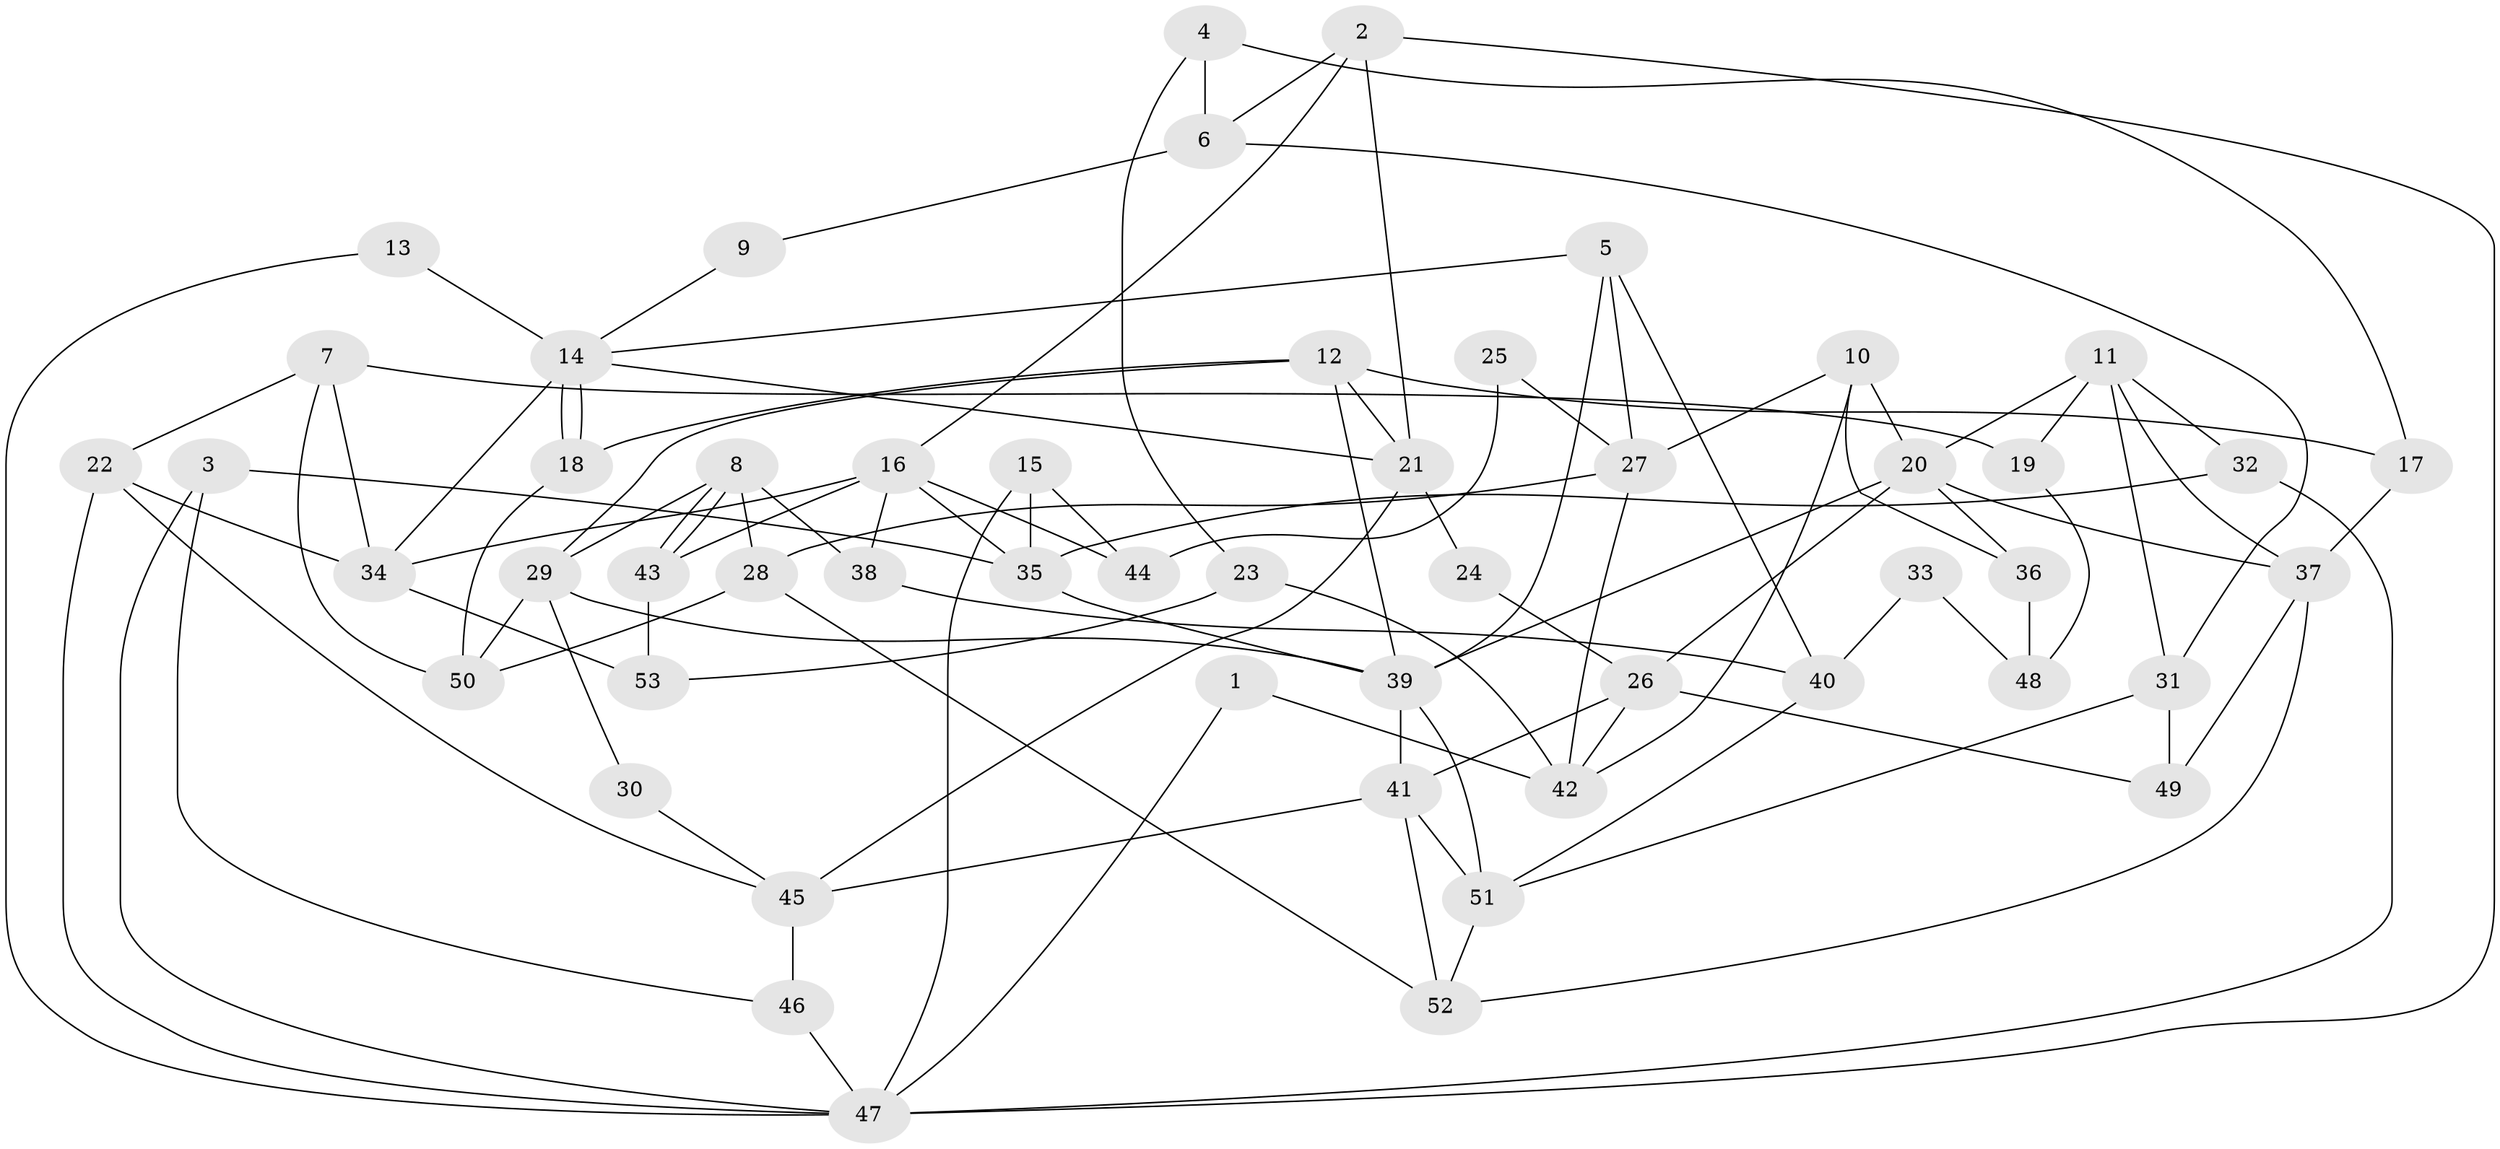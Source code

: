 // coarse degree distribution, {2: 0.15625, 6: 0.25, 3: 0.15625, 7: 0.15625, 5: 0.15625, 8: 0.03125, 9: 0.03125, 4: 0.03125, 10: 0.03125}
// Generated by graph-tools (version 1.1) at 2025/52/02/27/25 19:52:07]
// undirected, 53 vertices, 106 edges
graph export_dot {
graph [start="1"]
  node [color=gray90,style=filled];
  1;
  2;
  3;
  4;
  5;
  6;
  7;
  8;
  9;
  10;
  11;
  12;
  13;
  14;
  15;
  16;
  17;
  18;
  19;
  20;
  21;
  22;
  23;
  24;
  25;
  26;
  27;
  28;
  29;
  30;
  31;
  32;
  33;
  34;
  35;
  36;
  37;
  38;
  39;
  40;
  41;
  42;
  43;
  44;
  45;
  46;
  47;
  48;
  49;
  50;
  51;
  52;
  53;
  1 -- 47;
  1 -- 42;
  2 -- 47;
  2 -- 21;
  2 -- 6;
  2 -- 16;
  3 -- 35;
  3 -- 47;
  3 -- 46;
  4 -- 17;
  4 -- 6;
  4 -- 23;
  5 -- 40;
  5 -- 27;
  5 -- 14;
  5 -- 39;
  6 -- 31;
  6 -- 9;
  7 -- 22;
  7 -- 34;
  7 -- 19;
  7 -- 50;
  8 -- 28;
  8 -- 43;
  8 -- 43;
  8 -- 29;
  8 -- 38;
  9 -- 14;
  10 -- 20;
  10 -- 42;
  10 -- 27;
  10 -- 36;
  11 -- 31;
  11 -- 20;
  11 -- 19;
  11 -- 32;
  11 -- 37;
  12 -- 18;
  12 -- 39;
  12 -- 17;
  12 -- 21;
  12 -- 29;
  13 -- 14;
  13 -- 47;
  14 -- 18;
  14 -- 18;
  14 -- 21;
  14 -- 34;
  15 -- 47;
  15 -- 35;
  15 -- 44;
  16 -- 35;
  16 -- 34;
  16 -- 38;
  16 -- 43;
  16 -- 44;
  17 -- 37;
  18 -- 50;
  19 -- 48;
  20 -- 39;
  20 -- 37;
  20 -- 26;
  20 -- 36;
  21 -- 24;
  21 -- 45;
  22 -- 34;
  22 -- 45;
  22 -- 47;
  23 -- 53;
  23 -- 42;
  24 -- 26;
  25 -- 44;
  25 -- 27;
  26 -- 41;
  26 -- 42;
  26 -- 49;
  27 -- 42;
  27 -- 28;
  28 -- 50;
  28 -- 52;
  29 -- 30;
  29 -- 39;
  29 -- 50;
  30 -- 45;
  31 -- 49;
  31 -- 51;
  32 -- 47;
  32 -- 35;
  33 -- 40;
  33 -- 48;
  34 -- 53;
  35 -- 39;
  36 -- 48;
  37 -- 52;
  37 -- 49;
  38 -- 40;
  39 -- 41;
  39 -- 51;
  40 -- 51;
  41 -- 51;
  41 -- 45;
  41 -- 52;
  43 -- 53;
  45 -- 46;
  46 -- 47;
  51 -- 52;
}

